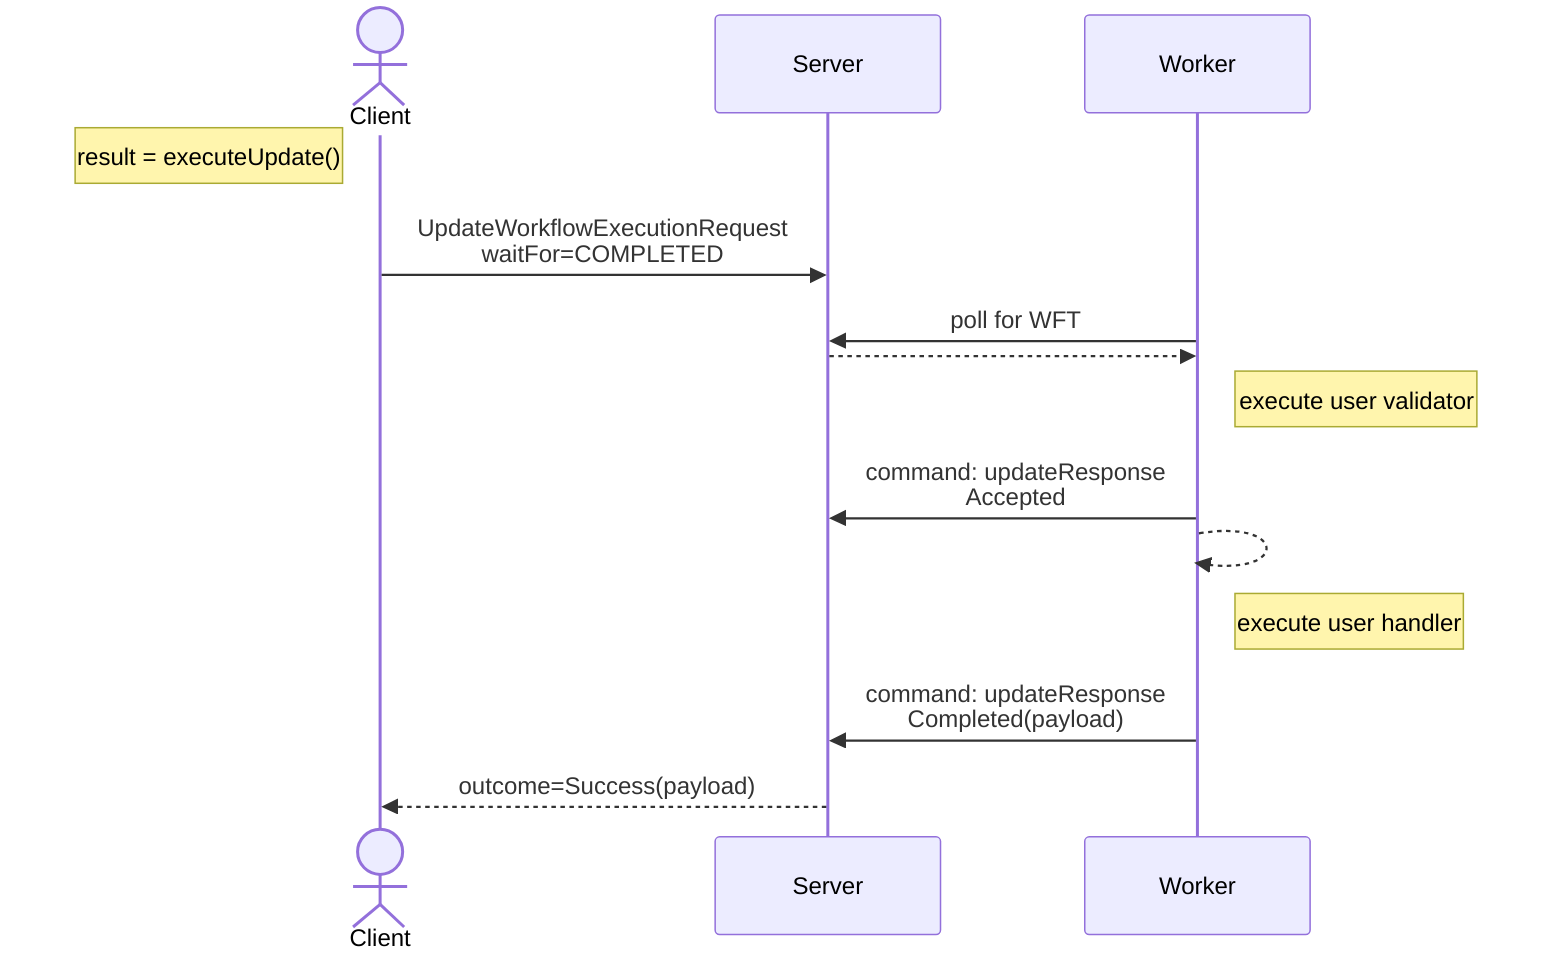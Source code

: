 sequenceDiagram
  actor C as Client
	participant S as Server
  participant W as Worker

	note left of C: result = executeUpdate()
	C ->> S: UpdateWorkflowExecutionRequest<br>waitFor=COMPLETED
	W ->> S: poll for WFT
	S -->> W: 
	note right of W: execute user validator
	W ->> S: command: updateResponse<br>Accepted
	W -->> W: 
	note right of W: execute user handler
	W ->> S: command: updateResponse<br>Completed(payload)
	S -->> C: outcome=Success(payload)